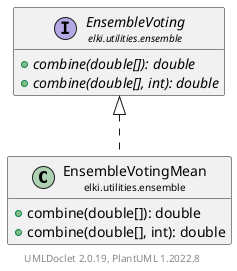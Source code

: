 @startuml
    remove .*\.(Instance|Par|Parameterizer|Factory)$
    set namespaceSeparator none
    hide empty fields
    hide empty methods

    class "<size:14>EnsembleVotingMean\n<size:10>elki.utilities.ensemble" as elki.utilities.ensemble.EnsembleVotingMean [[EnsembleVotingMean.html]] {
        +combine(double[]): double
        +combine(double[], int): double
    }

    interface "<size:14>EnsembleVoting\n<size:10>elki.utilities.ensemble" as elki.utilities.ensemble.EnsembleVoting [[EnsembleVoting.html]] {
        {abstract} +combine(double[]): double
        {abstract} +combine(double[], int): double
    }

    elki.utilities.ensemble.EnsembleVoting <|.. elki.utilities.ensemble.EnsembleVotingMean

    center footer UMLDoclet 2.0.19, PlantUML 1.2022.8
@enduml

